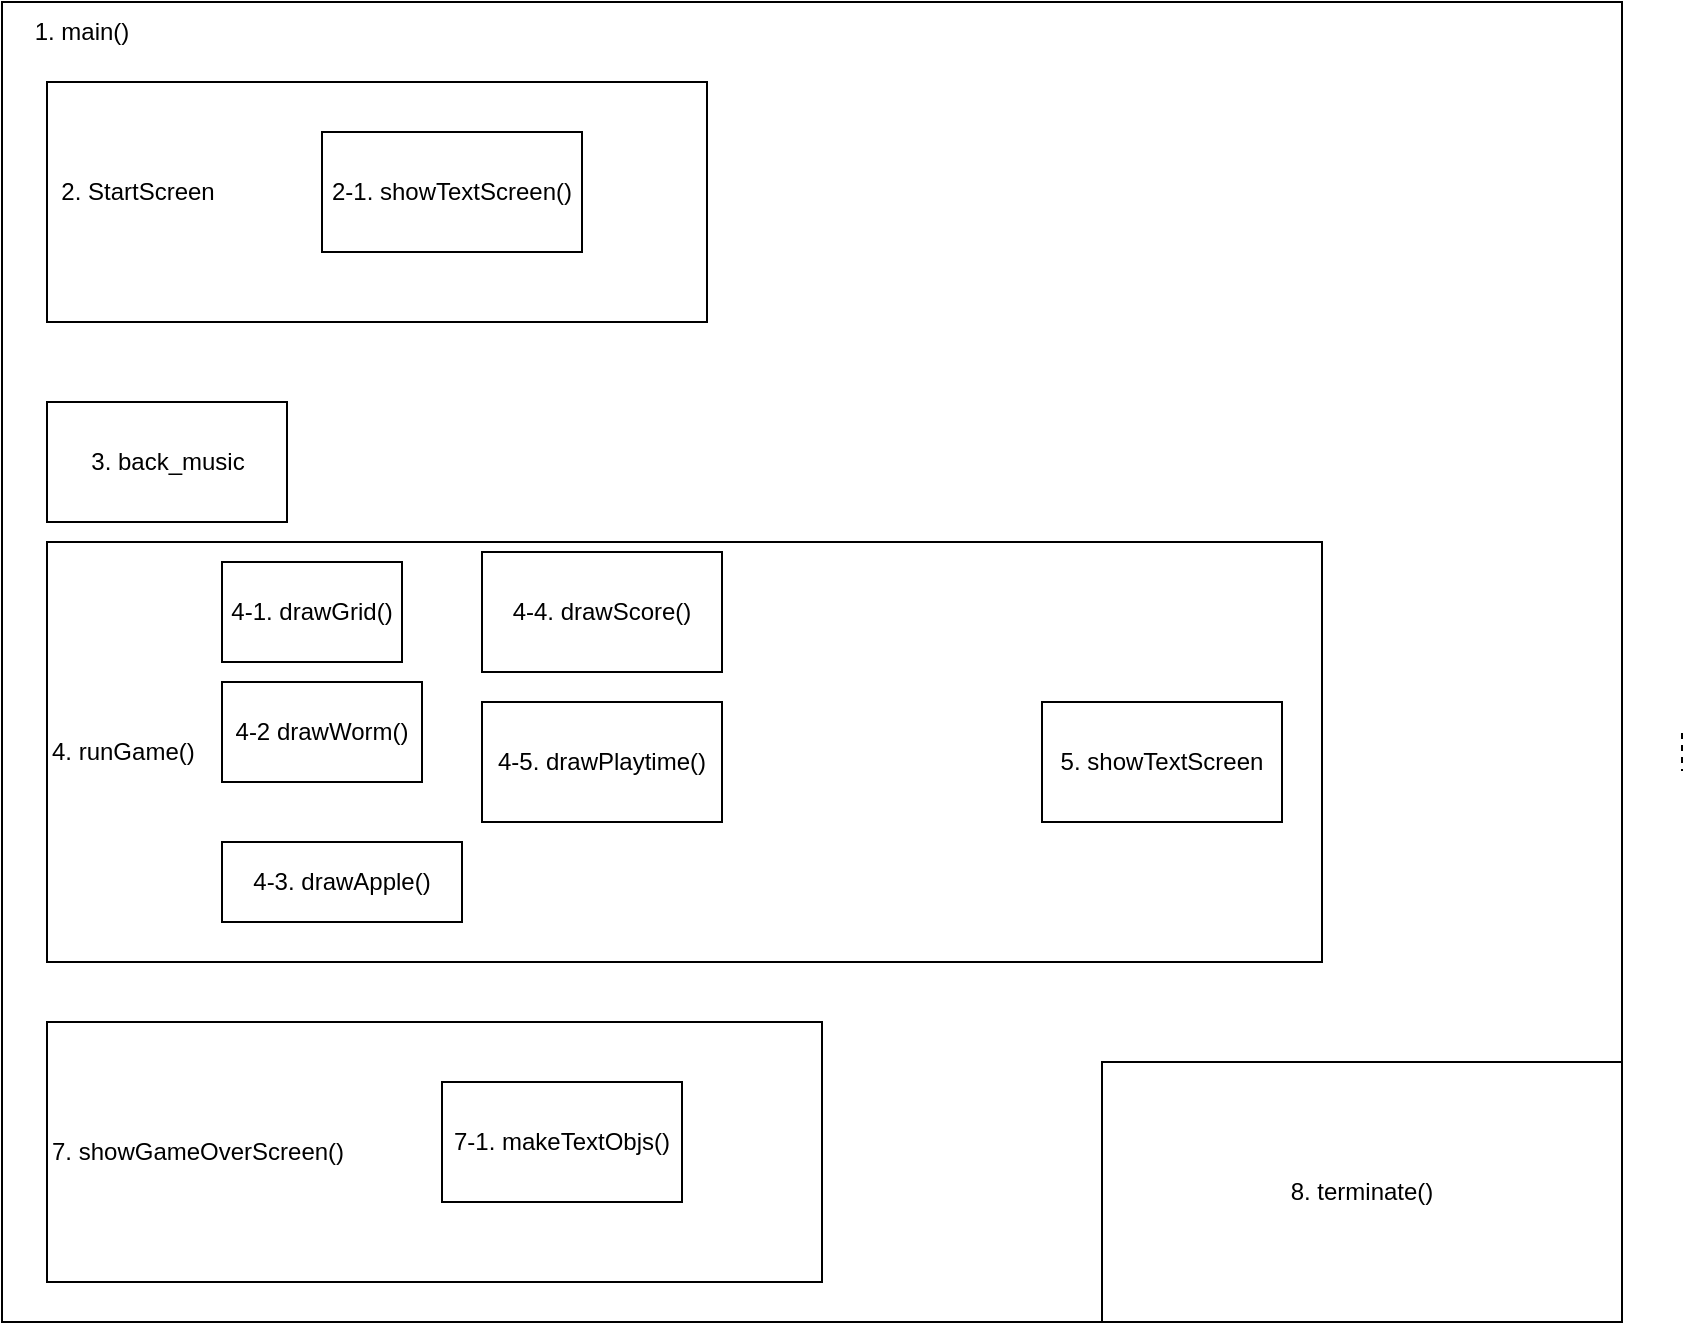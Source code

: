 <mxfile version="20.0.1" type="github">
  <diagram id="dWNcd_lytyay8Q2ER9mk" name="Page-1">
    <mxGraphModel dx="1422" dy="697" grid="1" gridSize="10" guides="1" tooltips="1" connect="1" arrows="1" fold="1" page="1" pageScale="1" pageWidth="827" pageHeight="1169" math="0" shadow="0">
      <root>
        <mxCell id="0" />
        <mxCell id="1" parent="0" />
        <mxCell id="kHrPU3u2dFfzfTG4VTgr-9" value="" style="endArrow=none;dashed=1;html=1;rounded=0;fontFamily=Helvetica;fontSize=12;" edge="1" parent="1">
          <mxGeometry width="50" height="50" relative="1" as="geometry">
            <mxPoint x="880" y="405.471" as="sourcePoint" />
            <mxPoint x="880" y="424.529" as="targetPoint" />
          </mxGeometry>
        </mxCell>
        <mxCell id="kHrPU3u2dFfzfTG4VTgr-13" value="" style="rounded=0;whiteSpace=wrap;html=1;fontFamily=Helvetica;fontSize=12;" vertex="1" parent="1">
          <mxGeometry x="40" y="40" width="810" height="660" as="geometry" />
        </mxCell>
        <mxCell id="kHrPU3u2dFfzfTG4VTgr-14" value="1. main()" style="text;html=1;strokeColor=none;fillColor=none;align=center;verticalAlign=middle;whiteSpace=wrap;rounded=0;fontFamily=Helvetica;fontSize=12;" vertex="1" parent="1">
          <mxGeometry x="50" y="40" width="60" height="30" as="geometry" />
        </mxCell>
        <mxCell id="kHrPU3u2dFfzfTG4VTgr-15" value="" style="rounded=0;whiteSpace=wrap;html=1;fontFamily=Helvetica;fontSize=12;" vertex="1" parent="1">
          <mxGeometry x="62.5" y="80" width="330" height="120" as="geometry" />
        </mxCell>
        <mxCell id="kHrPU3u2dFfzfTG4VTgr-16" value="2. StartScreen" style="text;html=1;strokeColor=none;fillColor=none;align=center;verticalAlign=middle;whiteSpace=wrap;rounded=0;fontFamily=Helvetica;fontSize=12;" vertex="1" parent="1">
          <mxGeometry x="62.5" y="120" width="90" height="30" as="geometry" />
        </mxCell>
        <mxCell id="kHrPU3u2dFfzfTG4VTgr-17" value="3. back_music" style="rounded=0;whiteSpace=wrap;html=1;fontFamily=Helvetica;fontSize=12;" vertex="1" parent="1">
          <mxGeometry x="62.5" y="240" width="120" height="60" as="geometry" />
        </mxCell>
        <mxCell id="kHrPU3u2dFfzfTG4VTgr-18" value="4. runGame()" style="rounded=0;whiteSpace=wrap;html=1;fontFamily=Helvetica;fontSize=12;align=left;" vertex="1" parent="1">
          <mxGeometry x="62.5" y="310" width="637.5" height="210" as="geometry" />
        </mxCell>
        <mxCell id="kHrPU3u2dFfzfTG4VTgr-19" value="5. showTextScreen" style="rounded=0;whiteSpace=wrap;html=1;fontFamily=Helvetica;fontSize=12;" vertex="1" parent="1">
          <mxGeometry x="560" y="390" width="120" height="60" as="geometry" />
        </mxCell>
        <mxCell id="kHrPU3u2dFfzfTG4VTgr-20" value="4-1. drawGrid()" style="rounded=0;whiteSpace=wrap;html=1;fontFamily=Helvetica;fontSize=12;" vertex="1" parent="1">
          <mxGeometry x="150" y="320" width="90" height="50" as="geometry" />
        </mxCell>
        <mxCell id="kHrPU3u2dFfzfTG4VTgr-21" value="4-2 drawWorm()" style="rounded=0;whiteSpace=wrap;html=1;fontFamily=Helvetica;fontSize=12;" vertex="1" parent="1">
          <mxGeometry x="150" y="380" width="100" height="50" as="geometry" />
        </mxCell>
        <mxCell id="kHrPU3u2dFfzfTG4VTgr-22" value="4-3. drawApple()" style="rounded=0;whiteSpace=wrap;html=1;fontFamily=Helvetica;fontSize=12;" vertex="1" parent="1">
          <mxGeometry x="150" y="460" width="120" height="40" as="geometry" />
        </mxCell>
        <mxCell id="kHrPU3u2dFfzfTG4VTgr-23" value="4-4. drawScore()" style="rounded=0;whiteSpace=wrap;html=1;fontFamily=Helvetica;fontSize=12;" vertex="1" parent="1">
          <mxGeometry x="280" y="315" width="120" height="60" as="geometry" />
        </mxCell>
        <mxCell id="kHrPU3u2dFfzfTG4VTgr-25" value="4-5. drawPlaytime()" style="rounded=0;whiteSpace=wrap;html=1;fontFamily=Helvetica;fontSize=12;" vertex="1" parent="1">
          <mxGeometry x="280" y="390" width="120" height="60" as="geometry" />
        </mxCell>
        <mxCell id="kHrPU3u2dFfzfTG4VTgr-27" value="7. showGameOverScreen()" style="rounded=0;whiteSpace=wrap;html=1;fontFamily=Helvetica;fontSize=12;align=left;" vertex="1" parent="1">
          <mxGeometry x="62.5" y="550" width="387.5" height="130" as="geometry" />
        </mxCell>
        <mxCell id="kHrPU3u2dFfzfTG4VTgr-28" value="8. terminate()" style="rounded=0;whiteSpace=wrap;html=1;fontFamily=Helvetica;fontSize=12;" vertex="1" parent="1">
          <mxGeometry x="590" y="570" width="260" height="130" as="geometry" />
        </mxCell>
        <mxCell id="kHrPU3u2dFfzfTG4VTgr-29" value="2-1. showTextScreen()" style="rounded=0;whiteSpace=wrap;html=1;fontFamily=Helvetica;fontSize=12;" vertex="1" parent="1">
          <mxGeometry x="200" y="105" width="130" height="60" as="geometry" />
        </mxCell>
        <mxCell id="kHrPU3u2dFfzfTG4VTgr-30" value="7-1. makeTextObjs()" style="rounded=0;whiteSpace=wrap;html=1;fontFamily=Helvetica;fontSize=12;" vertex="1" parent="1">
          <mxGeometry x="260" y="580" width="120" height="60" as="geometry" />
        </mxCell>
      </root>
    </mxGraphModel>
  </diagram>
</mxfile>
